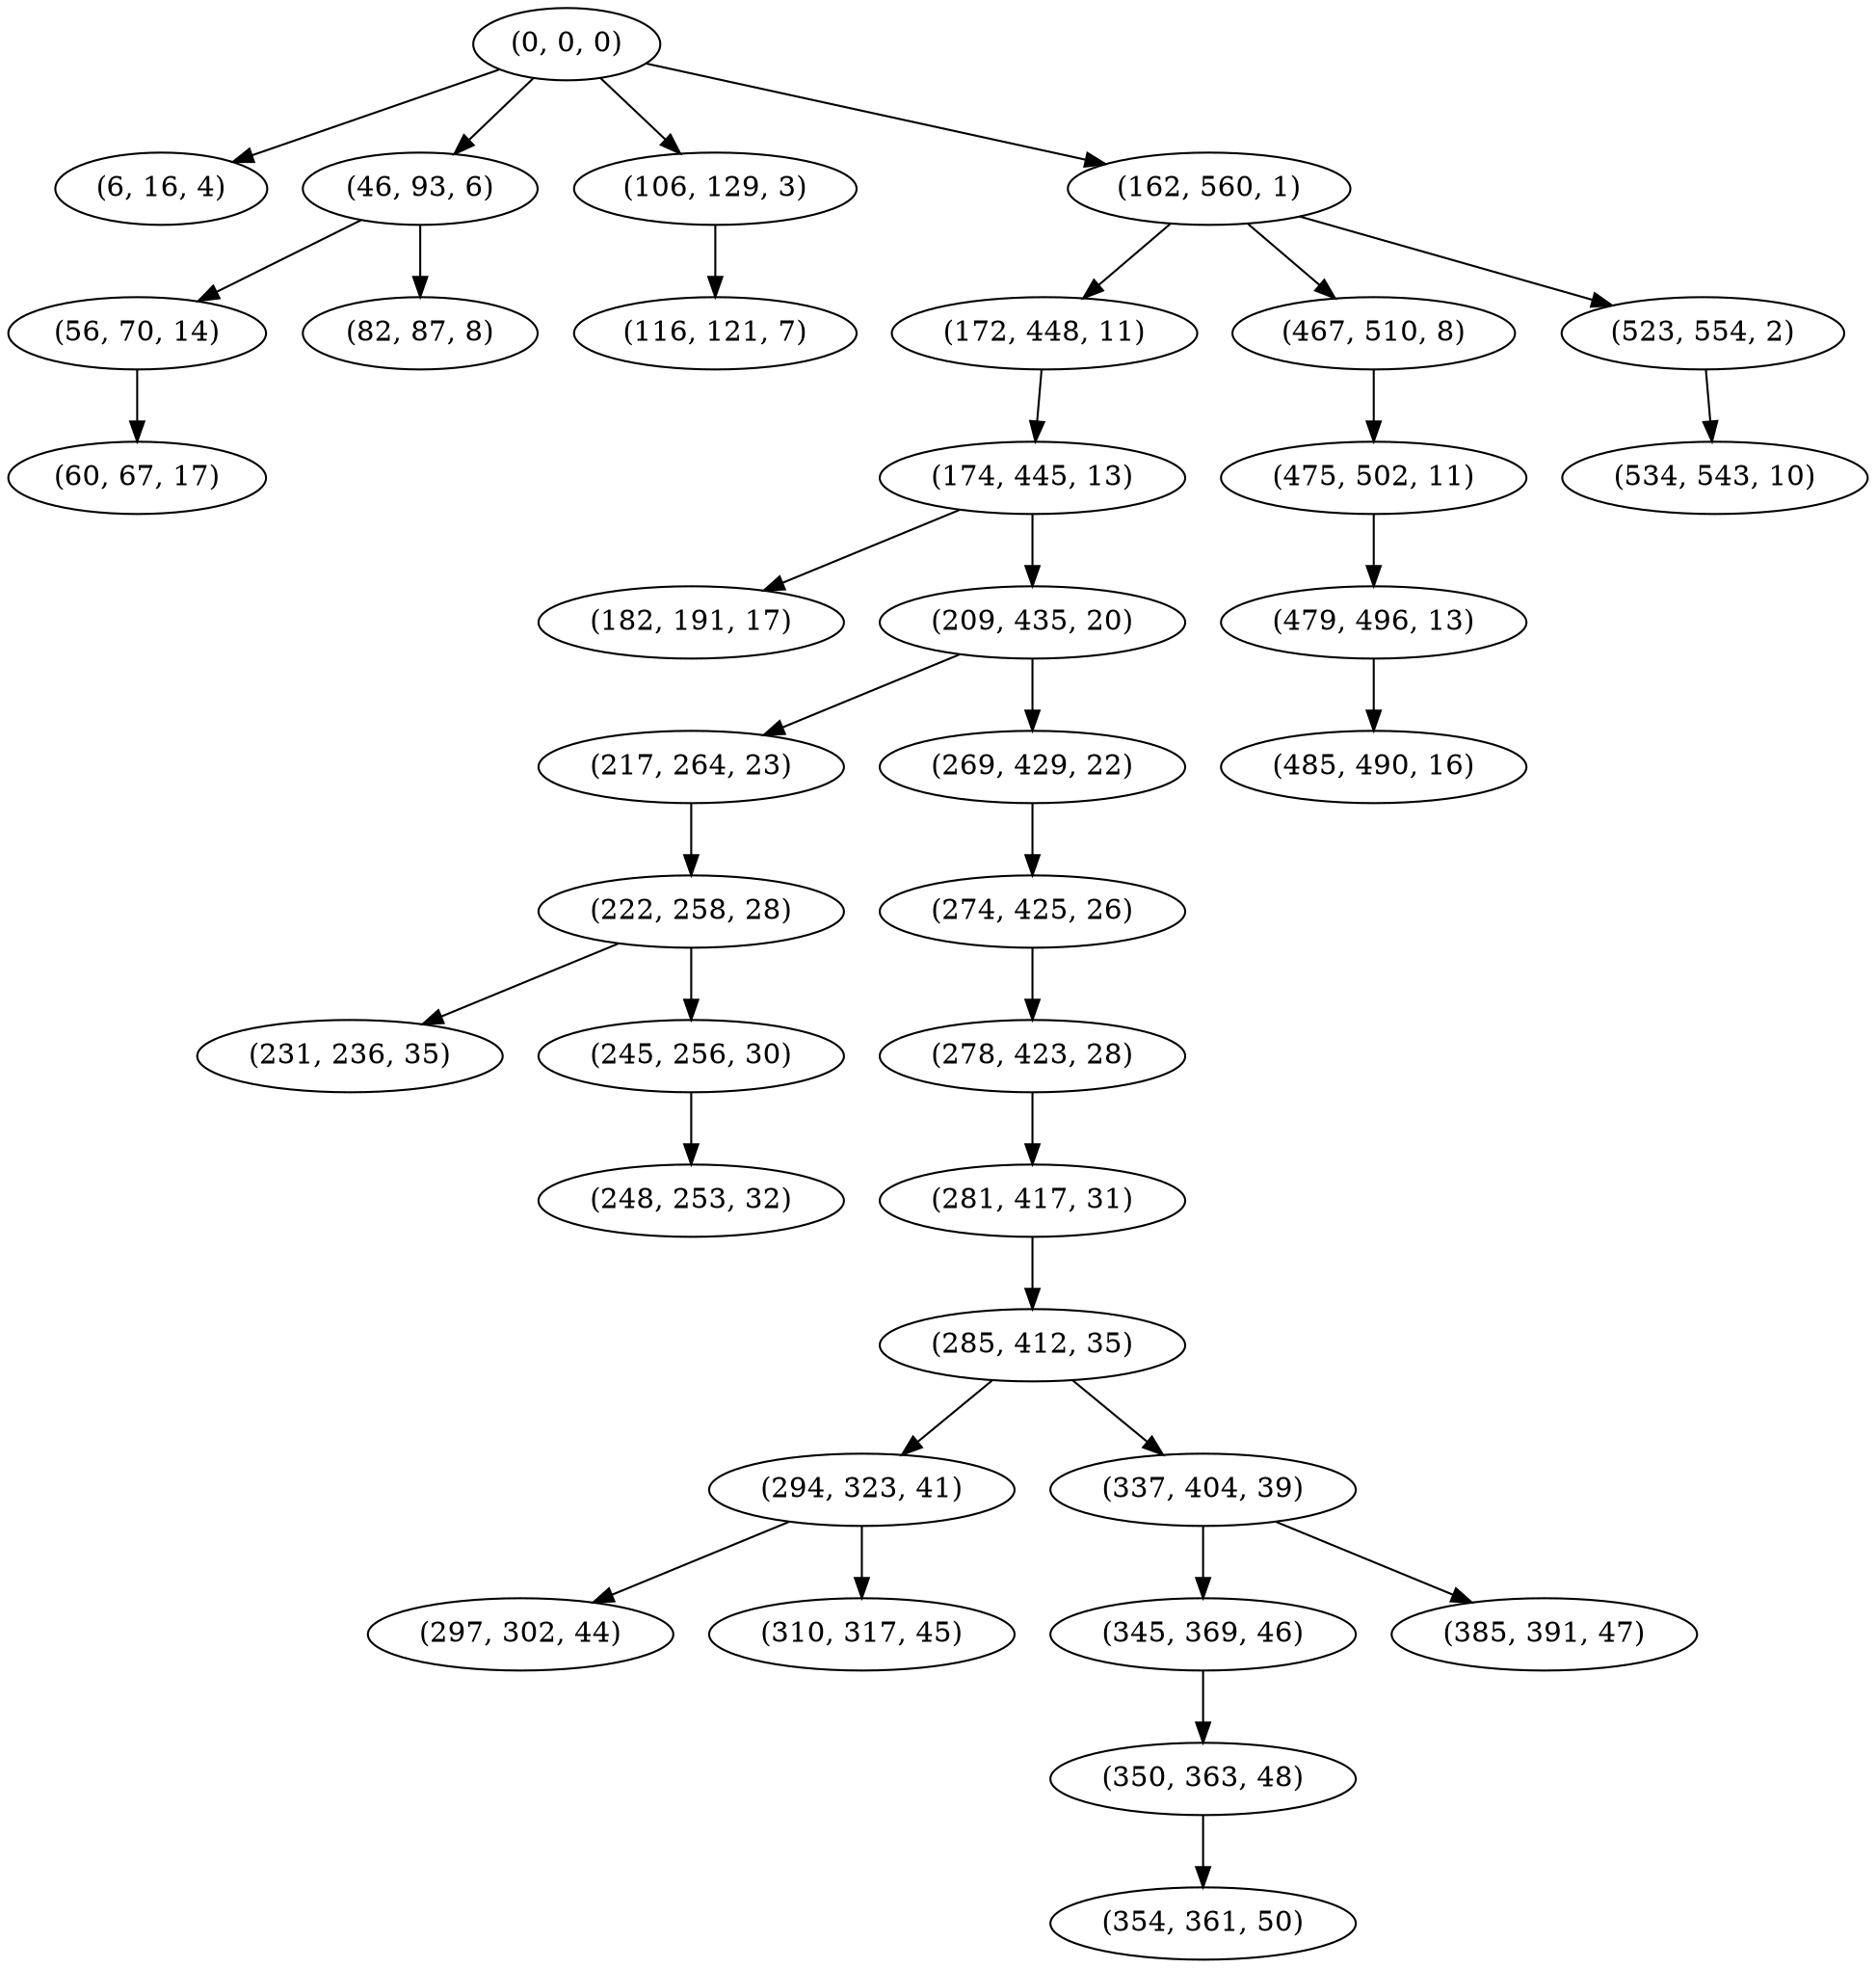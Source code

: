 digraph tree {
    "(0, 0, 0)";
    "(6, 16, 4)";
    "(46, 93, 6)";
    "(56, 70, 14)";
    "(60, 67, 17)";
    "(82, 87, 8)";
    "(106, 129, 3)";
    "(116, 121, 7)";
    "(162, 560, 1)";
    "(172, 448, 11)";
    "(174, 445, 13)";
    "(182, 191, 17)";
    "(209, 435, 20)";
    "(217, 264, 23)";
    "(222, 258, 28)";
    "(231, 236, 35)";
    "(245, 256, 30)";
    "(248, 253, 32)";
    "(269, 429, 22)";
    "(274, 425, 26)";
    "(278, 423, 28)";
    "(281, 417, 31)";
    "(285, 412, 35)";
    "(294, 323, 41)";
    "(297, 302, 44)";
    "(310, 317, 45)";
    "(337, 404, 39)";
    "(345, 369, 46)";
    "(350, 363, 48)";
    "(354, 361, 50)";
    "(385, 391, 47)";
    "(467, 510, 8)";
    "(475, 502, 11)";
    "(479, 496, 13)";
    "(485, 490, 16)";
    "(523, 554, 2)";
    "(534, 543, 10)";
    "(0, 0, 0)" -> "(6, 16, 4)";
    "(0, 0, 0)" -> "(46, 93, 6)";
    "(0, 0, 0)" -> "(106, 129, 3)";
    "(0, 0, 0)" -> "(162, 560, 1)";
    "(46, 93, 6)" -> "(56, 70, 14)";
    "(46, 93, 6)" -> "(82, 87, 8)";
    "(56, 70, 14)" -> "(60, 67, 17)";
    "(106, 129, 3)" -> "(116, 121, 7)";
    "(162, 560, 1)" -> "(172, 448, 11)";
    "(162, 560, 1)" -> "(467, 510, 8)";
    "(162, 560, 1)" -> "(523, 554, 2)";
    "(172, 448, 11)" -> "(174, 445, 13)";
    "(174, 445, 13)" -> "(182, 191, 17)";
    "(174, 445, 13)" -> "(209, 435, 20)";
    "(209, 435, 20)" -> "(217, 264, 23)";
    "(209, 435, 20)" -> "(269, 429, 22)";
    "(217, 264, 23)" -> "(222, 258, 28)";
    "(222, 258, 28)" -> "(231, 236, 35)";
    "(222, 258, 28)" -> "(245, 256, 30)";
    "(245, 256, 30)" -> "(248, 253, 32)";
    "(269, 429, 22)" -> "(274, 425, 26)";
    "(274, 425, 26)" -> "(278, 423, 28)";
    "(278, 423, 28)" -> "(281, 417, 31)";
    "(281, 417, 31)" -> "(285, 412, 35)";
    "(285, 412, 35)" -> "(294, 323, 41)";
    "(285, 412, 35)" -> "(337, 404, 39)";
    "(294, 323, 41)" -> "(297, 302, 44)";
    "(294, 323, 41)" -> "(310, 317, 45)";
    "(337, 404, 39)" -> "(345, 369, 46)";
    "(337, 404, 39)" -> "(385, 391, 47)";
    "(345, 369, 46)" -> "(350, 363, 48)";
    "(350, 363, 48)" -> "(354, 361, 50)";
    "(467, 510, 8)" -> "(475, 502, 11)";
    "(475, 502, 11)" -> "(479, 496, 13)";
    "(479, 496, 13)" -> "(485, 490, 16)";
    "(523, 554, 2)" -> "(534, 543, 10)";
}
